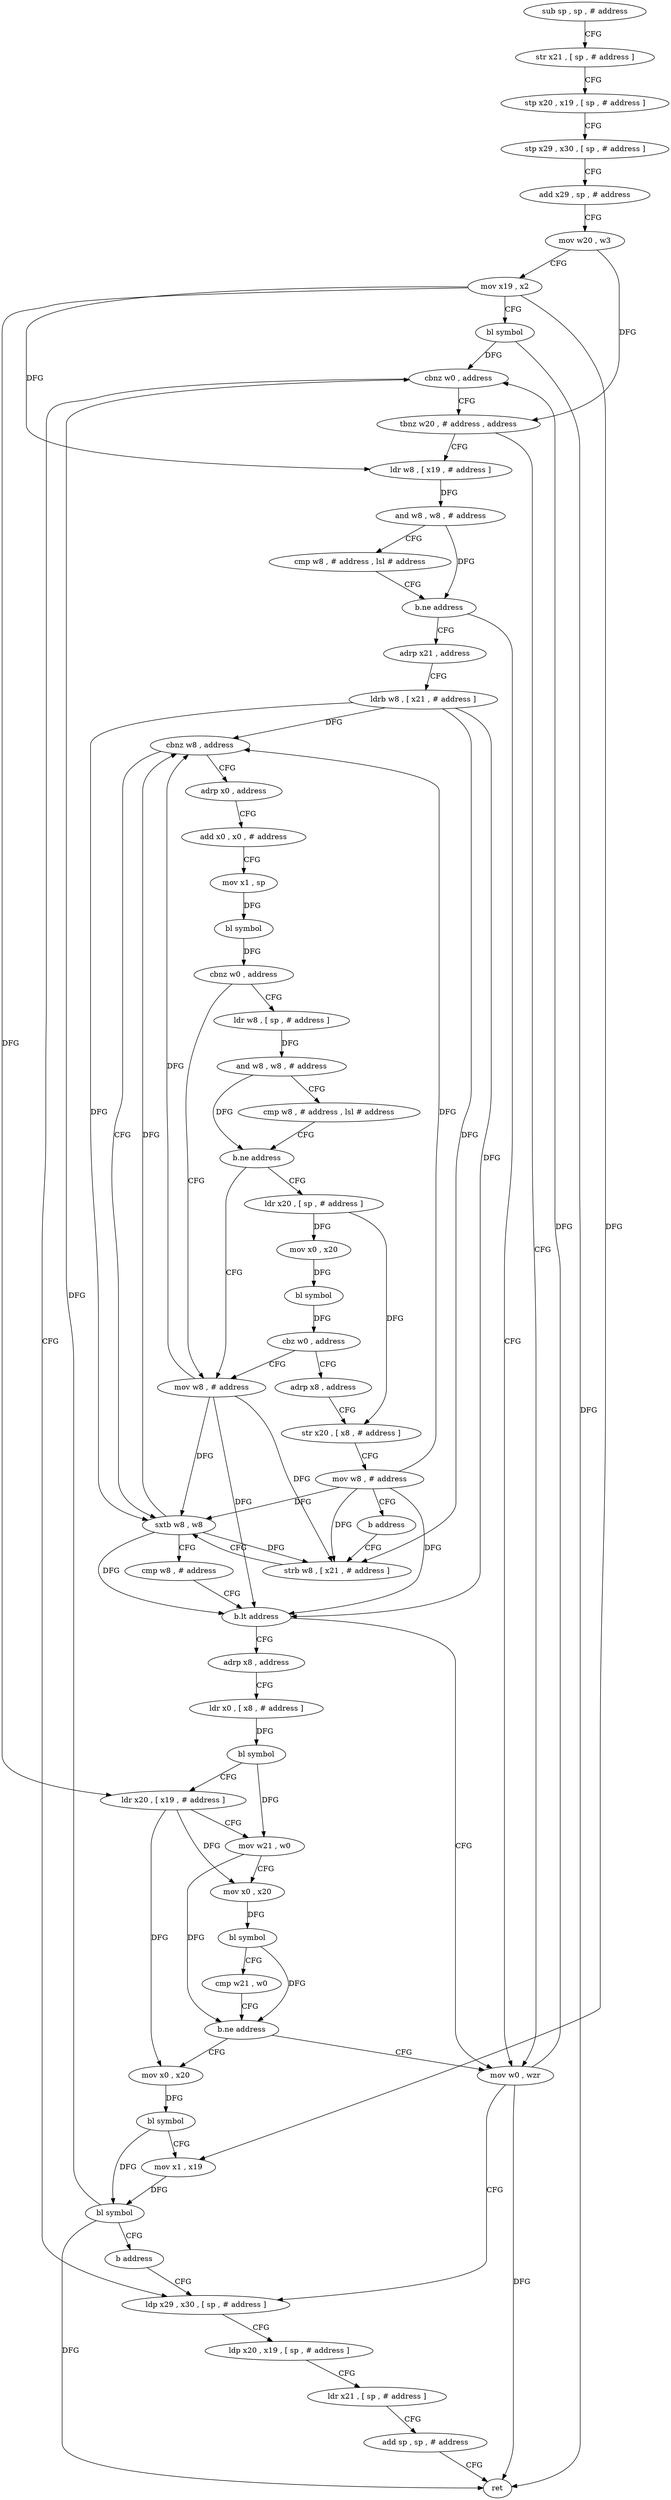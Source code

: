 digraph "func" {
"4220144" [label = "sub sp , sp , # address" ]
"4220148" [label = "str x21 , [ sp , # address ]" ]
"4220152" [label = "stp x20 , x19 , [ sp , # address ]" ]
"4220156" [label = "stp x29 , x30 , [ sp , # address ]" ]
"4220160" [label = "add x29 , sp , # address" ]
"4220164" [label = "mov w20 , w3" ]
"4220168" [label = "mov x19 , x2" ]
"4220172" [label = "bl symbol" ]
"4220176" [label = "cbnz w0 , address" ]
"4220344" [label = "ldp x29 , x30 , [ sp , # address ]" ]
"4220180" [label = "tbnz w20 , # address , address" ]
"4220348" [label = "ldp x20 , x19 , [ sp , # address ]" ]
"4220352" [label = "ldr x21 , [ sp , # address ]" ]
"4220356" [label = "add sp , sp , # address" ]
"4220360" [label = "ret" ]
"4220340" [label = "mov w0 , wzr" ]
"4220184" [label = "ldr w8 , [ x19 , # address ]" ]
"4220188" [label = "and w8 , w8 , # address" ]
"4220192" [label = "cmp w8 , # address , lsl # address" ]
"4220196" [label = "b.ne address" ]
"4220200" [label = "adrp x21 , address" ]
"4220204" [label = "ldrb w8 , [ x21 , # address ]" ]
"4220208" [label = "cbnz w8 , address" ]
"4220272" [label = "sxtb w8 , w8" ]
"4220212" [label = "adrp x0 , address" ]
"4220276" [label = "cmp w8 , # address" ]
"4220280" [label = "b.lt address" ]
"4220284" [label = "adrp x8 , address" ]
"4220216" [label = "add x0 , x0 , # address" ]
"4220220" [label = "mov x1 , sp" ]
"4220224" [label = "bl symbol" ]
"4220228" [label = "cbnz w0 , address" ]
"4220264" [label = "mov w8 , # address" ]
"4220232" [label = "ldr w8 , [ sp , # address ]" ]
"4220288" [label = "ldr x0 , [ x8 , # address ]" ]
"4220292" [label = "bl symbol" ]
"4220296" [label = "ldr x20 , [ x19 , # address ]" ]
"4220300" [label = "mov w21 , w0" ]
"4220304" [label = "mov x0 , x20" ]
"4220308" [label = "bl symbol" ]
"4220312" [label = "cmp w21 , w0" ]
"4220316" [label = "b.ne address" ]
"4220320" [label = "mov x0 , x20" ]
"4220268" [label = "strb w8 , [ x21 , # address ]" ]
"4220236" [label = "and w8 , w8 , # address" ]
"4220240" [label = "cmp w8 , # address , lsl # address" ]
"4220244" [label = "b.ne address" ]
"4220248" [label = "ldr x20 , [ sp , # address ]" ]
"4220324" [label = "bl symbol" ]
"4220328" [label = "mov x1 , x19" ]
"4220332" [label = "bl symbol" ]
"4220336" [label = "b address" ]
"4220252" [label = "mov x0 , x20" ]
"4220256" [label = "bl symbol" ]
"4220260" [label = "cbz w0 , address" ]
"4220364" [label = "adrp x8 , address" ]
"4220368" [label = "str x20 , [ x8 , # address ]" ]
"4220372" [label = "mov w8 , # address" ]
"4220376" [label = "b address" ]
"4220144" -> "4220148" [ label = "CFG" ]
"4220148" -> "4220152" [ label = "CFG" ]
"4220152" -> "4220156" [ label = "CFG" ]
"4220156" -> "4220160" [ label = "CFG" ]
"4220160" -> "4220164" [ label = "CFG" ]
"4220164" -> "4220168" [ label = "CFG" ]
"4220164" -> "4220180" [ label = "DFG" ]
"4220168" -> "4220172" [ label = "CFG" ]
"4220168" -> "4220184" [ label = "DFG" ]
"4220168" -> "4220296" [ label = "DFG" ]
"4220168" -> "4220328" [ label = "DFG" ]
"4220172" -> "4220176" [ label = "DFG" ]
"4220172" -> "4220360" [ label = "DFG" ]
"4220176" -> "4220344" [ label = "CFG" ]
"4220176" -> "4220180" [ label = "CFG" ]
"4220344" -> "4220348" [ label = "CFG" ]
"4220180" -> "4220340" [ label = "CFG" ]
"4220180" -> "4220184" [ label = "CFG" ]
"4220348" -> "4220352" [ label = "CFG" ]
"4220352" -> "4220356" [ label = "CFG" ]
"4220356" -> "4220360" [ label = "CFG" ]
"4220340" -> "4220344" [ label = "CFG" ]
"4220340" -> "4220176" [ label = "DFG" ]
"4220340" -> "4220360" [ label = "DFG" ]
"4220184" -> "4220188" [ label = "DFG" ]
"4220188" -> "4220192" [ label = "CFG" ]
"4220188" -> "4220196" [ label = "DFG" ]
"4220192" -> "4220196" [ label = "CFG" ]
"4220196" -> "4220340" [ label = "CFG" ]
"4220196" -> "4220200" [ label = "CFG" ]
"4220200" -> "4220204" [ label = "CFG" ]
"4220204" -> "4220208" [ label = "DFG" ]
"4220204" -> "4220272" [ label = "DFG" ]
"4220204" -> "4220280" [ label = "DFG" ]
"4220204" -> "4220268" [ label = "DFG" ]
"4220208" -> "4220272" [ label = "CFG" ]
"4220208" -> "4220212" [ label = "CFG" ]
"4220272" -> "4220276" [ label = "CFG" ]
"4220272" -> "4220208" [ label = "DFG" ]
"4220272" -> "4220280" [ label = "DFG" ]
"4220272" -> "4220268" [ label = "DFG" ]
"4220212" -> "4220216" [ label = "CFG" ]
"4220276" -> "4220280" [ label = "CFG" ]
"4220280" -> "4220340" [ label = "CFG" ]
"4220280" -> "4220284" [ label = "CFG" ]
"4220284" -> "4220288" [ label = "CFG" ]
"4220216" -> "4220220" [ label = "CFG" ]
"4220220" -> "4220224" [ label = "DFG" ]
"4220224" -> "4220228" [ label = "DFG" ]
"4220228" -> "4220264" [ label = "CFG" ]
"4220228" -> "4220232" [ label = "CFG" ]
"4220264" -> "4220268" [ label = "DFG" ]
"4220264" -> "4220208" [ label = "DFG" ]
"4220264" -> "4220272" [ label = "DFG" ]
"4220264" -> "4220280" [ label = "DFG" ]
"4220232" -> "4220236" [ label = "DFG" ]
"4220288" -> "4220292" [ label = "DFG" ]
"4220292" -> "4220296" [ label = "CFG" ]
"4220292" -> "4220300" [ label = "DFG" ]
"4220296" -> "4220300" [ label = "CFG" ]
"4220296" -> "4220304" [ label = "DFG" ]
"4220296" -> "4220320" [ label = "DFG" ]
"4220300" -> "4220304" [ label = "CFG" ]
"4220300" -> "4220316" [ label = "DFG" ]
"4220304" -> "4220308" [ label = "DFG" ]
"4220308" -> "4220312" [ label = "CFG" ]
"4220308" -> "4220316" [ label = "DFG" ]
"4220312" -> "4220316" [ label = "CFG" ]
"4220316" -> "4220340" [ label = "CFG" ]
"4220316" -> "4220320" [ label = "CFG" ]
"4220320" -> "4220324" [ label = "DFG" ]
"4220268" -> "4220272" [ label = "CFG" ]
"4220236" -> "4220240" [ label = "CFG" ]
"4220236" -> "4220244" [ label = "DFG" ]
"4220240" -> "4220244" [ label = "CFG" ]
"4220244" -> "4220264" [ label = "CFG" ]
"4220244" -> "4220248" [ label = "CFG" ]
"4220248" -> "4220252" [ label = "DFG" ]
"4220248" -> "4220368" [ label = "DFG" ]
"4220324" -> "4220328" [ label = "CFG" ]
"4220324" -> "4220332" [ label = "DFG" ]
"4220328" -> "4220332" [ label = "DFG" ]
"4220332" -> "4220336" [ label = "CFG" ]
"4220332" -> "4220176" [ label = "DFG" ]
"4220332" -> "4220360" [ label = "DFG" ]
"4220336" -> "4220344" [ label = "CFG" ]
"4220252" -> "4220256" [ label = "DFG" ]
"4220256" -> "4220260" [ label = "DFG" ]
"4220260" -> "4220364" [ label = "CFG" ]
"4220260" -> "4220264" [ label = "CFG" ]
"4220364" -> "4220368" [ label = "CFG" ]
"4220368" -> "4220372" [ label = "CFG" ]
"4220372" -> "4220376" [ label = "CFG" ]
"4220372" -> "4220208" [ label = "DFG" ]
"4220372" -> "4220272" [ label = "DFG" ]
"4220372" -> "4220280" [ label = "DFG" ]
"4220372" -> "4220268" [ label = "DFG" ]
"4220376" -> "4220268" [ label = "CFG" ]
}
